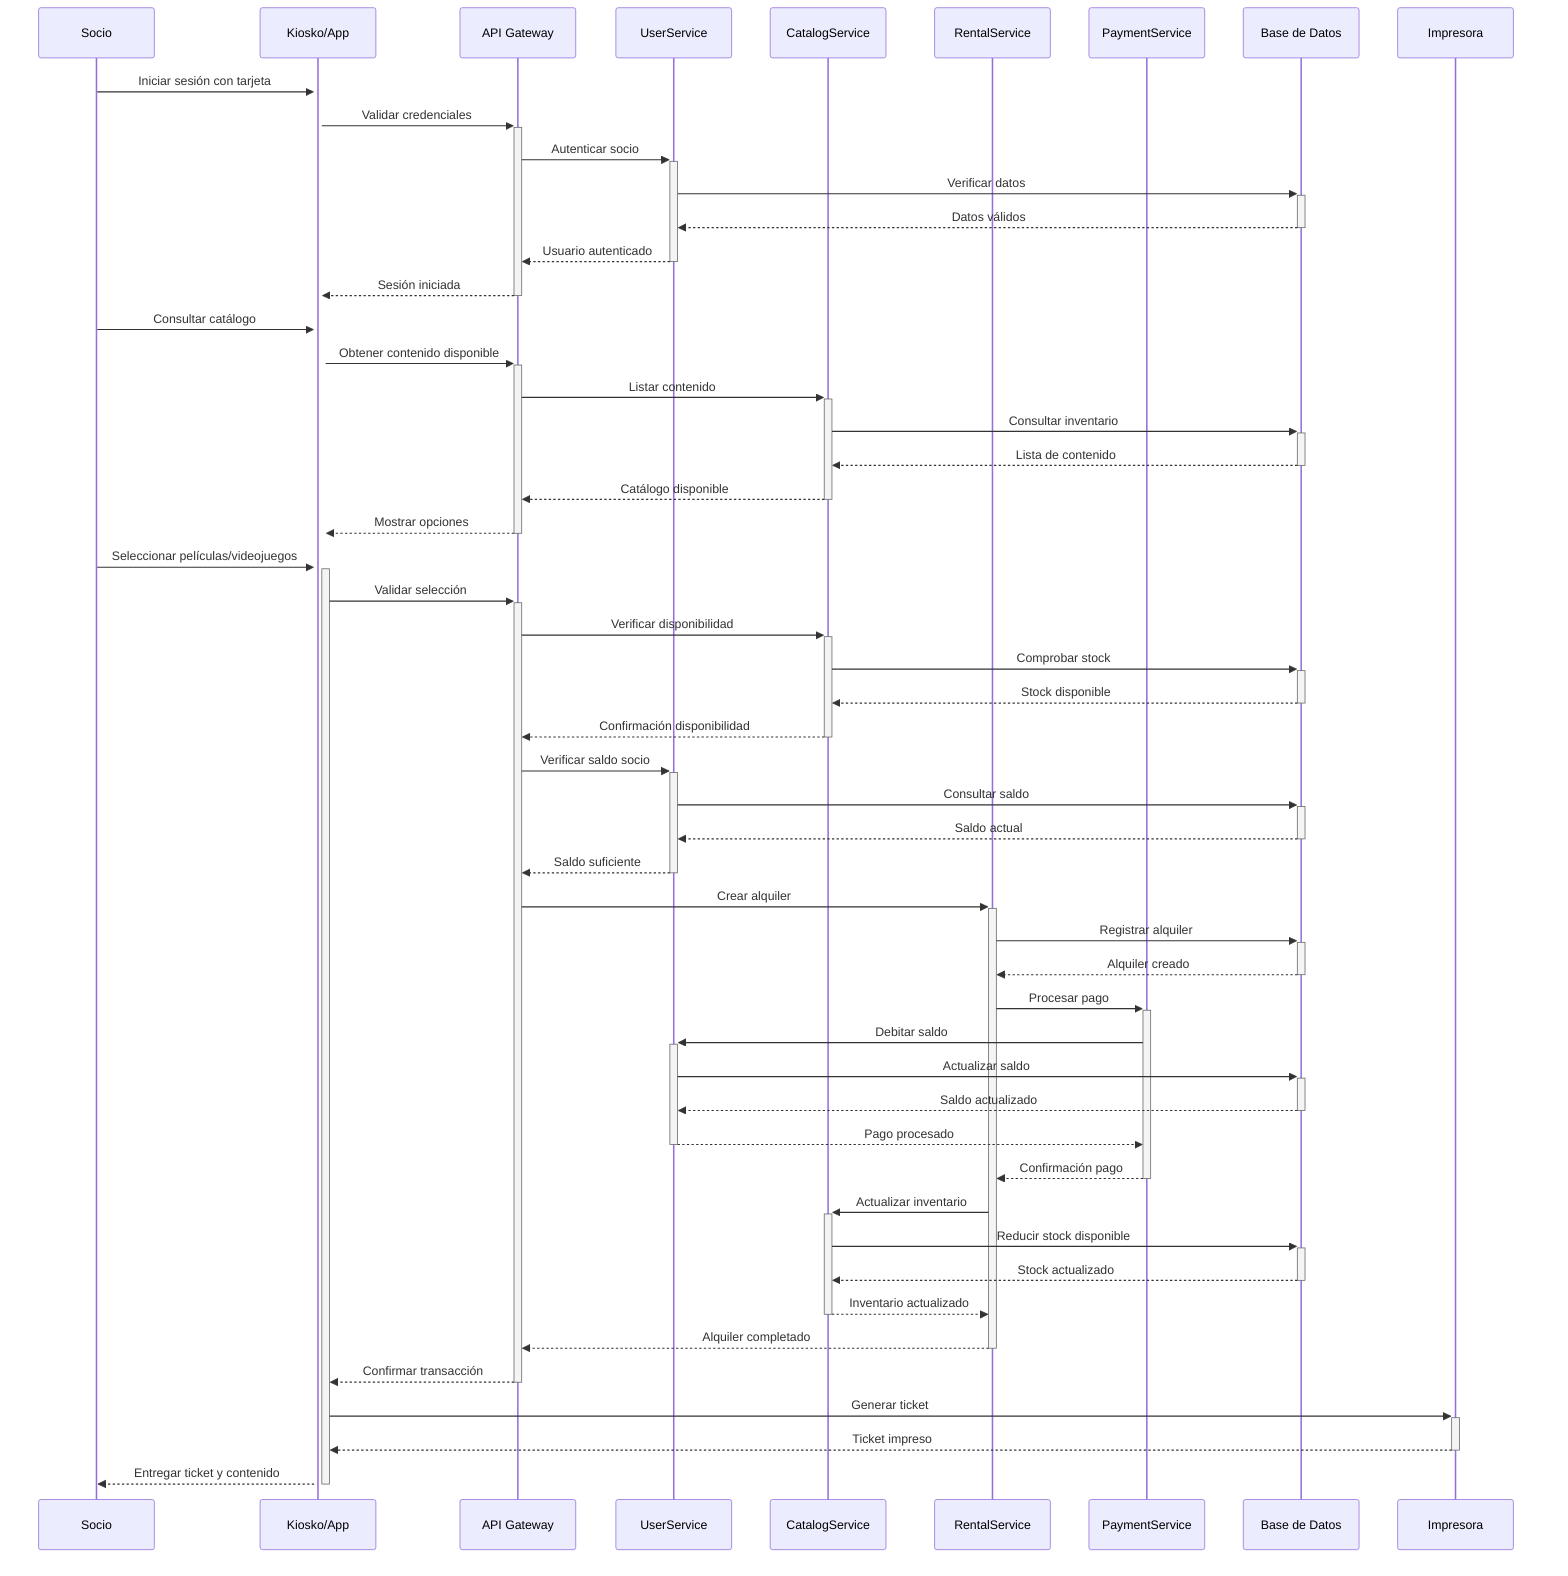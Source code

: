 sequenceDiagram
    participant S as Socio
    participant K as Kiosko/App
    participant API as API Gateway
    participant US as UserService
    participant CS as CatalogService
    participant RS as RentalService
    participant PS as PaymentService
    participant DB as Base de Datos
    participant PR as Impresora

    S->>+K: Iniciar sesión con tarjeta
    K->>+API: Validar credenciales
    API->>+US: Autenticar socio
    US->>+DB: Verificar datos
    DB-->>-US: Datos válidos
    US-->>-API: Usuario autenticado
    API-->>-K: Sesión iniciada
    
    S->>+K: Consultar catálogo
    K->>+API: Obtener contenido disponible
    API->>+CS: Listar contenido
    CS->>+DB: Consultar inventario
    DB-->>-CS: Lista de contenido
    CS-->>-API: Catálogo disponible
    API-->>-K: Mostrar opciones
    
    S->>+K: Seleccionar películas/videojuegos
    K->>+API: Validar selección
    API->>+CS: Verificar disponibilidad
    CS->>+DB: Comprobar stock
    DB-->>-CS: Stock disponible
    CS-->>-API: Confirmación disponibilidad
    
    API->>+US: Verificar saldo socio
    US->>+DB: Consultar saldo
    DB-->>-US: Saldo actual
    US-->>-API: Saldo suficiente
    
    API->>+RS: Crear alquiler
    RS->>+DB: Registrar alquiler
    DB-->>-RS: Alquiler creado
    
    RS->>+PS: Procesar pago
    PS->>+US: Debitar saldo
    US->>+DB: Actualizar saldo
    DB-->>-US: Saldo actualizado
    US-->>-PS: Pago procesado
    PS-->>-RS: Confirmación pago
    
    RS->>+CS: Actualizar inventario
    CS->>+DB: Reducir stock disponible
    DB-->>-CS: Stock actualizado
    CS-->>-RS: Inventario actualizado
    
    RS-->>-API: Alquiler completado
    API-->>-K: Confirmar transacción
    
    K->>+PR: Generar ticket
    PR-->>-K: Ticket impreso
    K-->>-S: Entregar ticket y contenido